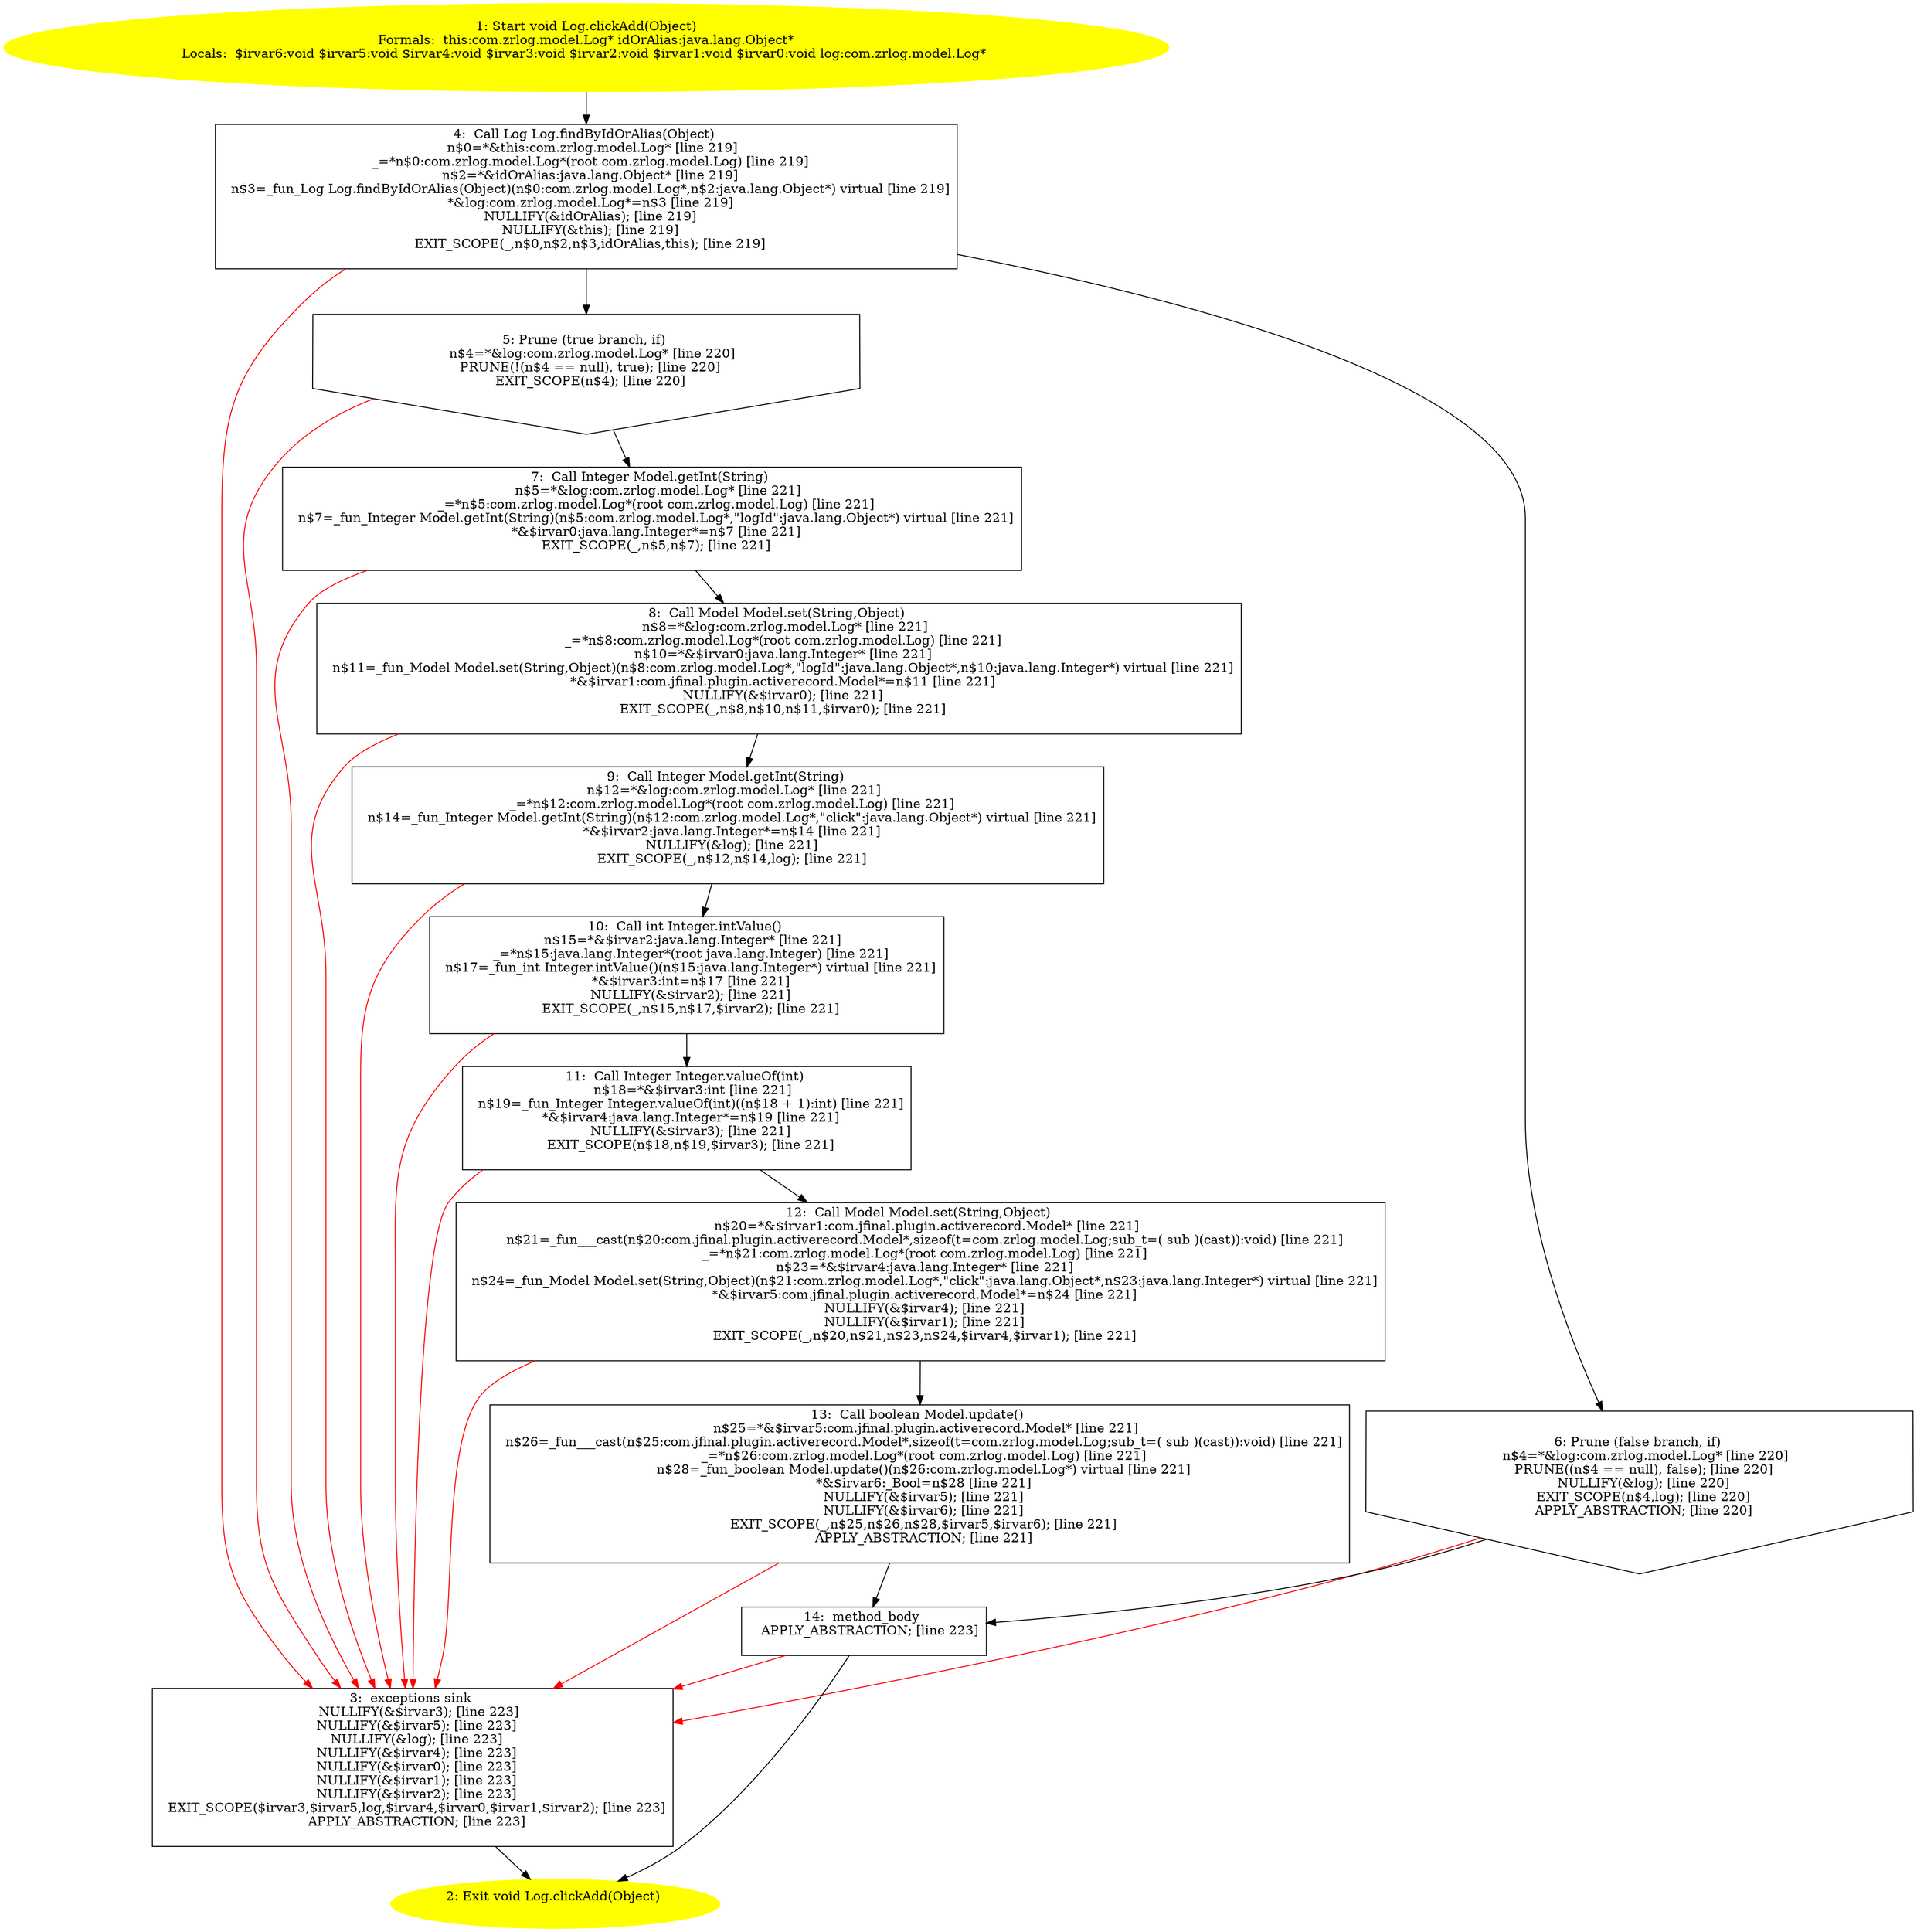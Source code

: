 /* @generated */
digraph cfg {
"com.zrlog.model.Log.clickAdd(java.lang.Object):void.1346e62c676bc70b83d7e6af4b9fec40_1" [label="1: Start void Log.clickAdd(Object)\nFormals:  this:com.zrlog.model.Log* idOrAlias:java.lang.Object*\nLocals:  $irvar6:void $irvar5:void $irvar4:void $irvar3:void $irvar2:void $irvar1:void $irvar0:void log:com.zrlog.model.Log* \n  " color=yellow style=filled]
	

	 "com.zrlog.model.Log.clickAdd(java.lang.Object):void.1346e62c676bc70b83d7e6af4b9fec40_1" -> "com.zrlog.model.Log.clickAdd(java.lang.Object):void.1346e62c676bc70b83d7e6af4b9fec40_4" ;
"com.zrlog.model.Log.clickAdd(java.lang.Object):void.1346e62c676bc70b83d7e6af4b9fec40_2" [label="2: Exit void Log.clickAdd(Object) \n  " color=yellow style=filled]
	

"com.zrlog.model.Log.clickAdd(java.lang.Object):void.1346e62c676bc70b83d7e6af4b9fec40_3" [label="3:  exceptions sink \n   NULLIFY(&$irvar3); [line 223]\n  NULLIFY(&$irvar5); [line 223]\n  NULLIFY(&log); [line 223]\n  NULLIFY(&$irvar4); [line 223]\n  NULLIFY(&$irvar0); [line 223]\n  NULLIFY(&$irvar1); [line 223]\n  NULLIFY(&$irvar2); [line 223]\n  EXIT_SCOPE($irvar3,$irvar5,log,$irvar4,$irvar0,$irvar1,$irvar2); [line 223]\n  APPLY_ABSTRACTION; [line 223]\n " shape="box"]
	

	 "com.zrlog.model.Log.clickAdd(java.lang.Object):void.1346e62c676bc70b83d7e6af4b9fec40_3" -> "com.zrlog.model.Log.clickAdd(java.lang.Object):void.1346e62c676bc70b83d7e6af4b9fec40_2" ;
"com.zrlog.model.Log.clickAdd(java.lang.Object):void.1346e62c676bc70b83d7e6af4b9fec40_4" [label="4:  Call Log Log.findByIdOrAlias(Object) \n   n$0=*&this:com.zrlog.model.Log* [line 219]\n  _=*n$0:com.zrlog.model.Log*(root com.zrlog.model.Log) [line 219]\n  n$2=*&idOrAlias:java.lang.Object* [line 219]\n  n$3=_fun_Log Log.findByIdOrAlias(Object)(n$0:com.zrlog.model.Log*,n$2:java.lang.Object*) virtual [line 219]\n  *&log:com.zrlog.model.Log*=n$3 [line 219]\n  NULLIFY(&idOrAlias); [line 219]\n  NULLIFY(&this); [line 219]\n  EXIT_SCOPE(_,n$0,n$2,n$3,idOrAlias,this); [line 219]\n " shape="box"]
	

	 "com.zrlog.model.Log.clickAdd(java.lang.Object):void.1346e62c676bc70b83d7e6af4b9fec40_4" -> "com.zrlog.model.Log.clickAdd(java.lang.Object):void.1346e62c676bc70b83d7e6af4b9fec40_5" ;
	 "com.zrlog.model.Log.clickAdd(java.lang.Object):void.1346e62c676bc70b83d7e6af4b9fec40_4" -> "com.zrlog.model.Log.clickAdd(java.lang.Object):void.1346e62c676bc70b83d7e6af4b9fec40_6" ;
	 "com.zrlog.model.Log.clickAdd(java.lang.Object):void.1346e62c676bc70b83d7e6af4b9fec40_4" -> "com.zrlog.model.Log.clickAdd(java.lang.Object):void.1346e62c676bc70b83d7e6af4b9fec40_3" [color="red" ];
"com.zrlog.model.Log.clickAdd(java.lang.Object):void.1346e62c676bc70b83d7e6af4b9fec40_5" [label="5: Prune (true branch, if) \n   n$4=*&log:com.zrlog.model.Log* [line 220]\n  PRUNE(!(n$4 == null), true); [line 220]\n  EXIT_SCOPE(n$4); [line 220]\n " shape="invhouse"]
	

	 "com.zrlog.model.Log.clickAdd(java.lang.Object):void.1346e62c676bc70b83d7e6af4b9fec40_5" -> "com.zrlog.model.Log.clickAdd(java.lang.Object):void.1346e62c676bc70b83d7e6af4b9fec40_7" ;
	 "com.zrlog.model.Log.clickAdd(java.lang.Object):void.1346e62c676bc70b83d7e6af4b9fec40_5" -> "com.zrlog.model.Log.clickAdd(java.lang.Object):void.1346e62c676bc70b83d7e6af4b9fec40_3" [color="red" ];
"com.zrlog.model.Log.clickAdd(java.lang.Object):void.1346e62c676bc70b83d7e6af4b9fec40_6" [label="6: Prune (false branch, if) \n   n$4=*&log:com.zrlog.model.Log* [line 220]\n  PRUNE((n$4 == null), false); [line 220]\n  NULLIFY(&log); [line 220]\n  EXIT_SCOPE(n$4,log); [line 220]\n  APPLY_ABSTRACTION; [line 220]\n " shape="invhouse"]
	

	 "com.zrlog.model.Log.clickAdd(java.lang.Object):void.1346e62c676bc70b83d7e6af4b9fec40_6" -> "com.zrlog.model.Log.clickAdd(java.lang.Object):void.1346e62c676bc70b83d7e6af4b9fec40_14" ;
	 "com.zrlog.model.Log.clickAdd(java.lang.Object):void.1346e62c676bc70b83d7e6af4b9fec40_6" -> "com.zrlog.model.Log.clickAdd(java.lang.Object):void.1346e62c676bc70b83d7e6af4b9fec40_3" [color="red" ];
"com.zrlog.model.Log.clickAdd(java.lang.Object):void.1346e62c676bc70b83d7e6af4b9fec40_7" [label="7:  Call Integer Model.getInt(String) \n   n$5=*&log:com.zrlog.model.Log* [line 221]\n  _=*n$5:com.zrlog.model.Log*(root com.zrlog.model.Log) [line 221]\n  n$7=_fun_Integer Model.getInt(String)(n$5:com.zrlog.model.Log*,\"logId\":java.lang.Object*) virtual [line 221]\n  *&$irvar0:java.lang.Integer*=n$7 [line 221]\n  EXIT_SCOPE(_,n$5,n$7); [line 221]\n " shape="box"]
	

	 "com.zrlog.model.Log.clickAdd(java.lang.Object):void.1346e62c676bc70b83d7e6af4b9fec40_7" -> "com.zrlog.model.Log.clickAdd(java.lang.Object):void.1346e62c676bc70b83d7e6af4b9fec40_8" ;
	 "com.zrlog.model.Log.clickAdd(java.lang.Object):void.1346e62c676bc70b83d7e6af4b9fec40_7" -> "com.zrlog.model.Log.clickAdd(java.lang.Object):void.1346e62c676bc70b83d7e6af4b9fec40_3" [color="red" ];
"com.zrlog.model.Log.clickAdd(java.lang.Object):void.1346e62c676bc70b83d7e6af4b9fec40_8" [label="8:  Call Model Model.set(String,Object) \n   n$8=*&log:com.zrlog.model.Log* [line 221]\n  _=*n$8:com.zrlog.model.Log*(root com.zrlog.model.Log) [line 221]\n  n$10=*&$irvar0:java.lang.Integer* [line 221]\n  n$11=_fun_Model Model.set(String,Object)(n$8:com.zrlog.model.Log*,\"logId\":java.lang.Object*,n$10:java.lang.Integer*) virtual [line 221]\n  *&$irvar1:com.jfinal.plugin.activerecord.Model*=n$11 [line 221]\n  NULLIFY(&$irvar0); [line 221]\n  EXIT_SCOPE(_,n$8,n$10,n$11,$irvar0); [line 221]\n " shape="box"]
	

	 "com.zrlog.model.Log.clickAdd(java.lang.Object):void.1346e62c676bc70b83d7e6af4b9fec40_8" -> "com.zrlog.model.Log.clickAdd(java.lang.Object):void.1346e62c676bc70b83d7e6af4b9fec40_9" ;
	 "com.zrlog.model.Log.clickAdd(java.lang.Object):void.1346e62c676bc70b83d7e6af4b9fec40_8" -> "com.zrlog.model.Log.clickAdd(java.lang.Object):void.1346e62c676bc70b83d7e6af4b9fec40_3" [color="red" ];
"com.zrlog.model.Log.clickAdd(java.lang.Object):void.1346e62c676bc70b83d7e6af4b9fec40_9" [label="9:  Call Integer Model.getInt(String) \n   n$12=*&log:com.zrlog.model.Log* [line 221]\n  _=*n$12:com.zrlog.model.Log*(root com.zrlog.model.Log) [line 221]\n  n$14=_fun_Integer Model.getInt(String)(n$12:com.zrlog.model.Log*,\"click\":java.lang.Object*) virtual [line 221]\n  *&$irvar2:java.lang.Integer*=n$14 [line 221]\n  NULLIFY(&log); [line 221]\n  EXIT_SCOPE(_,n$12,n$14,log); [line 221]\n " shape="box"]
	

	 "com.zrlog.model.Log.clickAdd(java.lang.Object):void.1346e62c676bc70b83d7e6af4b9fec40_9" -> "com.zrlog.model.Log.clickAdd(java.lang.Object):void.1346e62c676bc70b83d7e6af4b9fec40_10" ;
	 "com.zrlog.model.Log.clickAdd(java.lang.Object):void.1346e62c676bc70b83d7e6af4b9fec40_9" -> "com.zrlog.model.Log.clickAdd(java.lang.Object):void.1346e62c676bc70b83d7e6af4b9fec40_3" [color="red" ];
"com.zrlog.model.Log.clickAdd(java.lang.Object):void.1346e62c676bc70b83d7e6af4b9fec40_10" [label="10:  Call int Integer.intValue() \n   n$15=*&$irvar2:java.lang.Integer* [line 221]\n  _=*n$15:java.lang.Integer*(root java.lang.Integer) [line 221]\n  n$17=_fun_int Integer.intValue()(n$15:java.lang.Integer*) virtual [line 221]\n  *&$irvar3:int=n$17 [line 221]\n  NULLIFY(&$irvar2); [line 221]\n  EXIT_SCOPE(_,n$15,n$17,$irvar2); [line 221]\n " shape="box"]
	

	 "com.zrlog.model.Log.clickAdd(java.lang.Object):void.1346e62c676bc70b83d7e6af4b9fec40_10" -> "com.zrlog.model.Log.clickAdd(java.lang.Object):void.1346e62c676bc70b83d7e6af4b9fec40_11" ;
	 "com.zrlog.model.Log.clickAdd(java.lang.Object):void.1346e62c676bc70b83d7e6af4b9fec40_10" -> "com.zrlog.model.Log.clickAdd(java.lang.Object):void.1346e62c676bc70b83d7e6af4b9fec40_3" [color="red" ];
"com.zrlog.model.Log.clickAdd(java.lang.Object):void.1346e62c676bc70b83d7e6af4b9fec40_11" [label="11:  Call Integer Integer.valueOf(int) \n   n$18=*&$irvar3:int [line 221]\n  n$19=_fun_Integer Integer.valueOf(int)((n$18 + 1):int) [line 221]\n  *&$irvar4:java.lang.Integer*=n$19 [line 221]\n  NULLIFY(&$irvar3); [line 221]\n  EXIT_SCOPE(n$18,n$19,$irvar3); [line 221]\n " shape="box"]
	

	 "com.zrlog.model.Log.clickAdd(java.lang.Object):void.1346e62c676bc70b83d7e6af4b9fec40_11" -> "com.zrlog.model.Log.clickAdd(java.lang.Object):void.1346e62c676bc70b83d7e6af4b9fec40_12" ;
	 "com.zrlog.model.Log.clickAdd(java.lang.Object):void.1346e62c676bc70b83d7e6af4b9fec40_11" -> "com.zrlog.model.Log.clickAdd(java.lang.Object):void.1346e62c676bc70b83d7e6af4b9fec40_3" [color="red" ];
"com.zrlog.model.Log.clickAdd(java.lang.Object):void.1346e62c676bc70b83d7e6af4b9fec40_12" [label="12:  Call Model Model.set(String,Object) \n   n$20=*&$irvar1:com.jfinal.plugin.activerecord.Model* [line 221]\n  n$21=_fun___cast(n$20:com.jfinal.plugin.activerecord.Model*,sizeof(t=com.zrlog.model.Log;sub_t=( sub )(cast)):void) [line 221]\n  _=*n$21:com.zrlog.model.Log*(root com.zrlog.model.Log) [line 221]\n  n$23=*&$irvar4:java.lang.Integer* [line 221]\n  n$24=_fun_Model Model.set(String,Object)(n$21:com.zrlog.model.Log*,\"click\":java.lang.Object*,n$23:java.lang.Integer*) virtual [line 221]\n  *&$irvar5:com.jfinal.plugin.activerecord.Model*=n$24 [line 221]\n  NULLIFY(&$irvar4); [line 221]\n  NULLIFY(&$irvar1); [line 221]\n  EXIT_SCOPE(_,n$20,n$21,n$23,n$24,$irvar4,$irvar1); [line 221]\n " shape="box"]
	

	 "com.zrlog.model.Log.clickAdd(java.lang.Object):void.1346e62c676bc70b83d7e6af4b9fec40_12" -> "com.zrlog.model.Log.clickAdd(java.lang.Object):void.1346e62c676bc70b83d7e6af4b9fec40_13" ;
	 "com.zrlog.model.Log.clickAdd(java.lang.Object):void.1346e62c676bc70b83d7e6af4b9fec40_12" -> "com.zrlog.model.Log.clickAdd(java.lang.Object):void.1346e62c676bc70b83d7e6af4b9fec40_3" [color="red" ];
"com.zrlog.model.Log.clickAdd(java.lang.Object):void.1346e62c676bc70b83d7e6af4b9fec40_13" [label="13:  Call boolean Model.update() \n   n$25=*&$irvar5:com.jfinal.plugin.activerecord.Model* [line 221]\n  n$26=_fun___cast(n$25:com.jfinal.plugin.activerecord.Model*,sizeof(t=com.zrlog.model.Log;sub_t=( sub )(cast)):void) [line 221]\n  _=*n$26:com.zrlog.model.Log*(root com.zrlog.model.Log) [line 221]\n  n$28=_fun_boolean Model.update()(n$26:com.zrlog.model.Log*) virtual [line 221]\n  *&$irvar6:_Bool=n$28 [line 221]\n  NULLIFY(&$irvar5); [line 221]\n  NULLIFY(&$irvar6); [line 221]\n  EXIT_SCOPE(_,n$25,n$26,n$28,$irvar5,$irvar6); [line 221]\n  APPLY_ABSTRACTION; [line 221]\n " shape="box"]
	

	 "com.zrlog.model.Log.clickAdd(java.lang.Object):void.1346e62c676bc70b83d7e6af4b9fec40_13" -> "com.zrlog.model.Log.clickAdd(java.lang.Object):void.1346e62c676bc70b83d7e6af4b9fec40_14" ;
	 "com.zrlog.model.Log.clickAdd(java.lang.Object):void.1346e62c676bc70b83d7e6af4b9fec40_13" -> "com.zrlog.model.Log.clickAdd(java.lang.Object):void.1346e62c676bc70b83d7e6af4b9fec40_3" [color="red" ];
"com.zrlog.model.Log.clickAdd(java.lang.Object):void.1346e62c676bc70b83d7e6af4b9fec40_14" [label="14:  method_body \n   APPLY_ABSTRACTION; [line 223]\n " shape="box"]
	

	 "com.zrlog.model.Log.clickAdd(java.lang.Object):void.1346e62c676bc70b83d7e6af4b9fec40_14" -> "com.zrlog.model.Log.clickAdd(java.lang.Object):void.1346e62c676bc70b83d7e6af4b9fec40_2" ;
	 "com.zrlog.model.Log.clickAdd(java.lang.Object):void.1346e62c676bc70b83d7e6af4b9fec40_14" -> "com.zrlog.model.Log.clickAdd(java.lang.Object):void.1346e62c676bc70b83d7e6af4b9fec40_3" [color="red" ];
}
